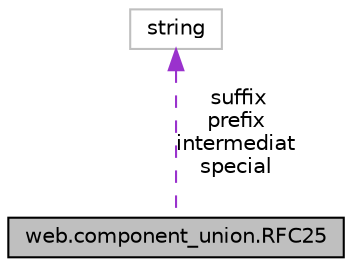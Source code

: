 digraph "web.component_union.RFC25"
{
  edge [fontname="Helvetica",fontsize="10",labelfontname="Helvetica",labelfontsize="10"];
  node [fontname="Helvetica",fontsize="10",shape=record];
  Node1 [label="web.component_union.RFC25",height=0.2,width=0.4,color="black", fillcolor="grey75", style="filled" fontcolor="black"];
  Node2 -> Node1 [dir="back",color="darkorchid3",fontsize="10",style="dashed",label=" suffix\nprefix\nintermediat\nspecial" ,fontname="Helvetica"];
  Node2 [label="string",height=0.2,width=0.4,color="grey75", fillcolor="white", style="filled"];
}
